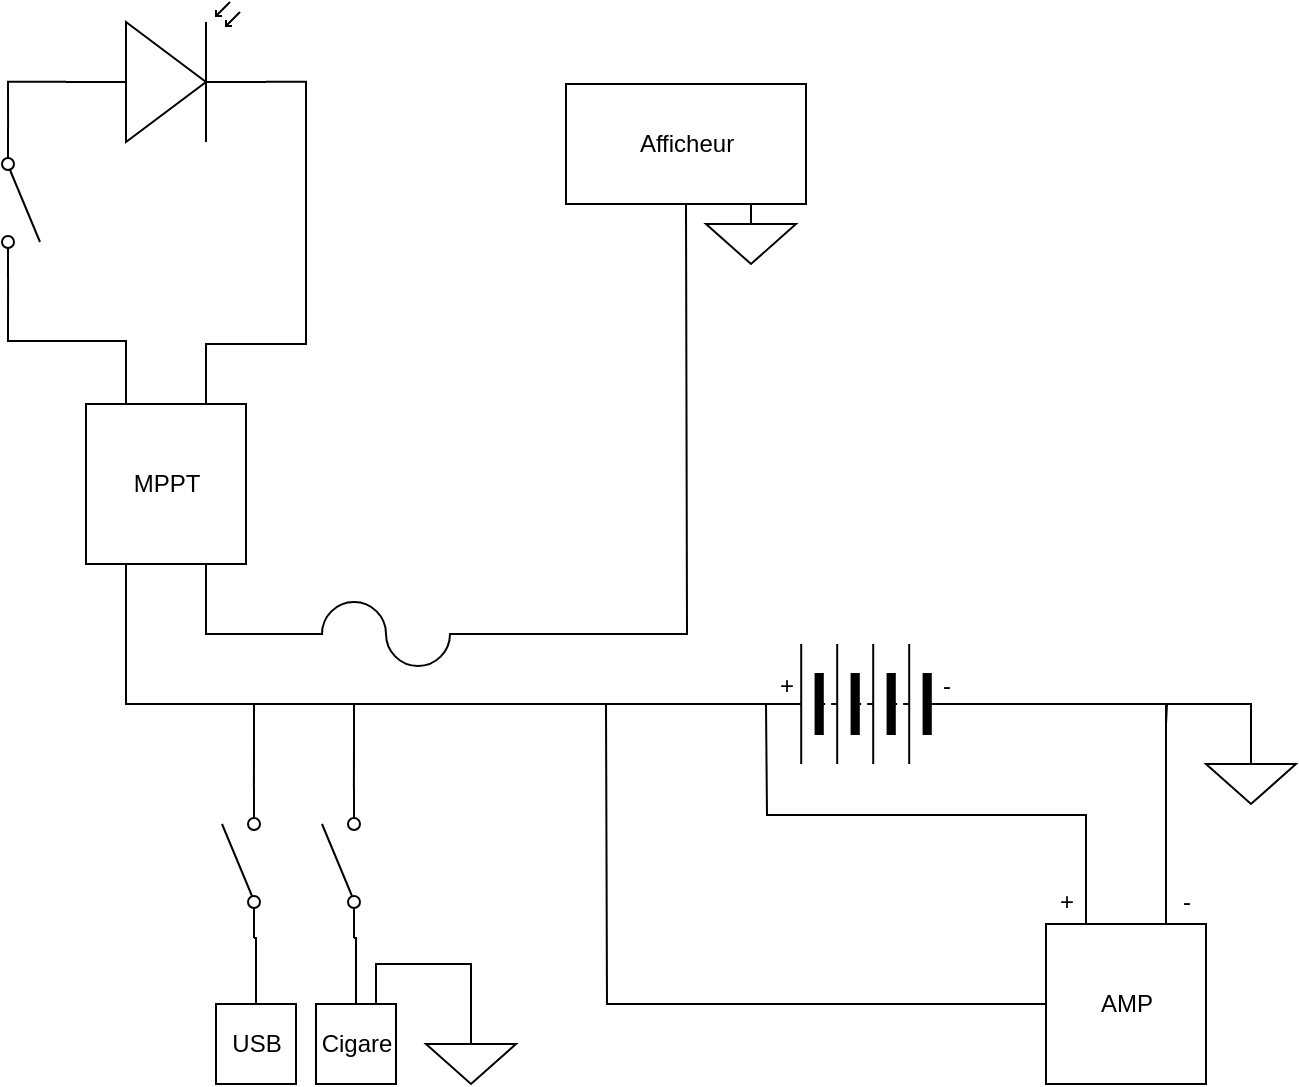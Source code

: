 <mxfile version="16.5.3" type="github">
  <diagram name="Page-1" id="7e0a89b8-554c-2b80-1dc8-d5c74ca68de4">
    <mxGraphModel dx="1221" dy="575" grid="1" gridSize="10" guides="1" tooltips="1" connect="1" arrows="1" fold="1" page="1" pageScale="1" pageWidth="1100" pageHeight="850" background="none" math="0" shadow="0">
      <root>
        <mxCell id="0" />
        <mxCell id="1" parent="0" />
        <mxCell id="dAI_cPTfXzYiM6lSYVh0-21" style="edgeStyle=orthogonalEdgeStyle;rounded=0;orthogonalLoop=1;jettySize=auto;html=1;exitX=1;exitY=0.57;exitDx=0;exitDy=0;exitPerimeter=0;endArrow=none;endFill=0;entryX=0.75;entryY=0;entryDx=0;entryDy=0;" edge="1" parent="1" source="dAI_cPTfXzYiM6lSYVh0-9" target="dAI_cPTfXzYiM6lSYVh0-20">
          <mxGeometry relative="1" as="geometry">
            <mxPoint x="140" y="190" as="targetPoint" />
            <Array as="points">
              <mxPoint x="190" y="59" />
              <mxPoint x="190" y="190" />
              <mxPoint x="140" y="190" />
            </Array>
          </mxGeometry>
        </mxCell>
        <mxCell id="dAI_cPTfXzYiM6lSYVh0-9" value="" style="verticalLabelPosition=bottom;shadow=0;dashed=0;align=center;html=1;verticalAlign=top;shape=mxgraph.electrical.opto_electronics.photodiode;pointerEvents=1;" vertex="1" parent="1">
          <mxGeometry x="70" y="19" width="100" height="70" as="geometry" />
        </mxCell>
        <mxCell id="dAI_cPTfXzYiM6lSYVh0-24" style="edgeStyle=orthogonalEdgeStyle;rounded=0;orthogonalLoop=1;jettySize=auto;html=1;exitX=0;exitY=0.5;exitDx=0;exitDy=0;exitPerimeter=0;entryX=0.75;entryY=1;entryDx=0;entryDy=0;endArrow=none;endFill=0;" edge="1" parent="1" source="dAI_cPTfXzYiM6lSYVh0-10" target="dAI_cPTfXzYiM6lSYVh0-20">
          <mxGeometry relative="1" as="geometry" />
        </mxCell>
        <mxCell id="dAI_cPTfXzYiM6lSYVh0-25" style="edgeStyle=orthogonalEdgeStyle;rounded=0;orthogonalLoop=1;jettySize=auto;html=1;exitX=1;exitY=0.5;exitDx=0;exitDy=0;exitPerimeter=0;endArrow=none;endFill=0;" edge="1" parent="1" source="dAI_cPTfXzYiM6lSYVh0-10">
          <mxGeometry relative="1" as="geometry">
            <mxPoint x="380" y="120" as="targetPoint" />
          </mxGeometry>
        </mxCell>
        <mxCell id="dAI_cPTfXzYiM6lSYVh0-10" value="" style="pointerEvents=1;verticalLabelPosition=bottom;shadow=0;dashed=0;align=center;html=1;verticalAlign=top;shape=mxgraph.electrical.miscellaneous.fuse_4;" vertex="1" parent="1">
          <mxGeometry x="180" y="319" width="100" height="32" as="geometry" />
        </mxCell>
        <mxCell id="dAI_cPTfXzYiM6lSYVh0-54" style="edgeStyle=orthogonalEdgeStyle;rounded=0;orthogonalLoop=1;jettySize=auto;html=1;exitX=1;exitY=0.5;exitDx=0;exitDy=0;entryX=0.25;entryY=1;entryDx=0;entryDy=0;endArrow=none;endFill=0;" edge="1" parent="1" source="dAI_cPTfXzYiM6lSYVh0-12" target="dAI_cPTfXzYiM6lSYVh0-20">
          <mxGeometry relative="1" as="geometry" />
        </mxCell>
        <mxCell id="dAI_cPTfXzYiM6lSYVh0-55" style="edgeStyle=orthogonalEdgeStyle;rounded=0;orthogonalLoop=1;jettySize=auto;html=1;exitX=0;exitY=0.5;exitDx=0;exitDy=0;entryX=0.75;entryY=0;entryDx=0;entryDy=0;endArrow=none;endFill=0;" edge="1" parent="1" source="dAI_cPTfXzYiM6lSYVh0-12" target="dAI_cPTfXzYiM6lSYVh0-51">
          <mxGeometry relative="1" as="geometry" />
        </mxCell>
        <mxCell id="dAI_cPTfXzYiM6lSYVh0-12" value="" style="pointerEvents=1;verticalLabelPosition=bottom;shadow=0;dashed=0;align=center;html=1;verticalAlign=top;shape=mxgraph.electrical.miscellaneous.batteryStack;rotation=-180;" vertex="1" parent="1">
          <mxGeometry x="420" y="340" width="100" height="60" as="geometry" />
        </mxCell>
        <mxCell id="dAI_cPTfXzYiM6lSYVh0-19" style="edgeStyle=orthogonalEdgeStyle;rounded=0;orthogonalLoop=1;jettySize=auto;html=1;exitX=0;exitY=0.84;exitDx=0;exitDy=0;exitPerimeter=0;entryX=0;entryY=0.57;entryDx=0;entryDy=0;entryPerimeter=0;endArrow=none;endFill=0;" edge="1" parent="1" source="dAI_cPTfXzYiM6lSYVh0-13" target="dAI_cPTfXzYiM6lSYVh0-9">
          <mxGeometry relative="1" as="geometry">
            <Array as="points">
              <mxPoint x="41" y="59" />
            </Array>
          </mxGeometry>
        </mxCell>
        <mxCell id="dAI_cPTfXzYiM6lSYVh0-22" style="edgeStyle=orthogonalEdgeStyle;rounded=0;orthogonalLoop=1;jettySize=auto;html=1;exitX=1;exitY=0.84;exitDx=0;exitDy=0;exitPerimeter=0;entryX=0.25;entryY=0;entryDx=0;entryDy=0;endArrow=none;endFill=0;" edge="1" parent="1" source="dAI_cPTfXzYiM6lSYVh0-13" target="dAI_cPTfXzYiM6lSYVh0-20">
          <mxGeometry relative="1" as="geometry" />
        </mxCell>
        <mxCell id="dAI_cPTfXzYiM6lSYVh0-13" value="" style="pointerEvents=1;verticalLabelPosition=bottom;shadow=0;dashed=0;align=center;html=1;verticalAlign=top;shape=mxgraph.electrical.electro-mechanical.simple_switch;rotation=90;" vertex="1" parent="1">
          <mxGeometry x="10" y="110" width="75" height="19" as="geometry" />
        </mxCell>
        <mxCell id="dAI_cPTfXzYiM6lSYVh0-20" value="" style="whiteSpace=wrap;html=1;aspect=fixed;" vertex="1" parent="1">
          <mxGeometry x="80" y="220" width="80" height="80" as="geometry" />
        </mxCell>
        <mxCell id="dAI_cPTfXzYiM6lSYVh0-23" value="MPPT" style="text;html=1;resizable=0;autosize=1;align=center;verticalAlign=middle;points=[];fillColor=none;strokeColor=none;rounded=0;" vertex="1" parent="1">
          <mxGeometry x="95" y="250" width="50" height="20" as="geometry" />
        </mxCell>
        <mxCell id="dAI_cPTfXzYiM6lSYVh0-26" value="" style="rounded=0;whiteSpace=wrap;html=1;" vertex="1" parent="1">
          <mxGeometry x="320" y="60" width="120" height="60" as="geometry" />
        </mxCell>
        <mxCell id="dAI_cPTfXzYiM6lSYVh0-27" value="Afficheur" style="text;html=1;resizable=0;autosize=1;align=center;verticalAlign=middle;points=[];fillColor=none;strokeColor=none;rounded=0;" vertex="1" parent="1">
          <mxGeometry x="350" y="80" width="60" height="20" as="geometry" />
        </mxCell>
        <mxCell id="dAI_cPTfXzYiM6lSYVh0-37" style="edgeStyle=orthogonalEdgeStyle;rounded=0;orthogonalLoop=1;jettySize=auto;html=1;exitX=1;exitY=0.84;exitDx=0;exitDy=0;exitPerimeter=0;endArrow=none;endFill=0;" edge="1" parent="1" source="dAI_cPTfXzYiM6lSYVh0-34">
          <mxGeometry relative="1" as="geometry">
            <mxPoint x="214" y="370" as="targetPoint" />
          </mxGeometry>
        </mxCell>
        <mxCell id="dAI_cPTfXzYiM6lSYVh0-45" style="edgeStyle=orthogonalEdgeStyle;rounded=0;orthogonalLoop=1;jettySize=auto;html=1;exitX=0;exitY=0.84;exitDx=0;exitDy=0;exitPerimeter=0;entryX=0.5;entryY=0;entryDx=0;entryDy=0;endArrow=none;endFill=0;" edge="1" parent="1" source="dAI_cPTfXzYiM6lSYVh0-34" target="dAI_cPTfXzYiM6lSYVh0-40">
          <mxGeometry relative="1" as="geometry" />
        </mxCell>
        <mxCell id="dAI_cPTfXzYiM6lSYVh0-34" value="" style="pointerEvents=1;verticalLabelPosition=bottom;shadow=0;dashed=0;align=center;html=1;verticalAlign=top;shape=mxgraph.electrical.electro-mechanical.simple_switch;rotation=-90;" vertex="1" parent="1">
          <mxGeometry x="170" y="440" width="75" height="19" as="geometry" />
        </mxCell>
        <mxCell id="dAI_cPTfXzYiM6lSYVh0-36" style="edgeStyle=orthogonalEdgeStyle;rounded=0;orthogonalLoop=1;jettySize=auto;html=1;exitX=1;exitY=0.84;exitDx=0;exitDy=0;exitPerimeter=0;endArrow=none;endFill=0;" edge="1" parent="1" source="dAI_cPTfXzYiM6lSYVh0-35">
          <mxGeometry relative="1" as="geometry">
            <mxPoint x="164" y="370" as="targetPoint" />
          </mxGeometry>
        </mxCell>
        <mxCell id="dAI_cPTfXzYiM6lSYVh0-44" style="edgeStyle=orthogonalEdgeStyle;rounded=0;orthogonalLoop=1;jettySize=auto;html=1;exitX=0;exitY=0.84;exitDx=0;exitDy=0;exitPerimeter=0;entryX=0.5;entryY=0;entryDx=0;entryDy=0;endArrow=none;endFill=0;" edge="1" parent="1" source="dAI_cPTfXzYiM6lSYVh0-35" target="dAI_cPTfXzYiM6lSYVh0-39">
          <mxGeometry relative="1" as="geometry">
            <Array as="points">
              <mxPoint x="165" y="487" />
            </Array>
          </mxGeometry>
        </mxCell>
        <mxCell id="dAI_cPTfXzYiM6lSYVh0-35" value="" style="pointerEvents=1;verticalLabelPosition=bottom;shadow=0;dashed=0;align=center;html=1;verticalAlign=top;shape=mxgraph.electrical.electro-mechanical.simple_switch;rotation=-90;" vertex="1" parent="1">
          <mxGeometry x="120" y="440" width="75" height="19" as="geometry" />
        </mxCell>
        <mxCell id="dAI_cPTfXzYiM6lSYVh0-39" value="" style="whiteSpace=wrap;html=1;aspect=fixed;" vertex="1" parent="1">
          <mxGeometry x="145" y="520" width="40" height="40" as="geometry" />
        </mxCell>
        <mxCell id="dAI_cPTfXzYiM6lSYVh0-40" value="" style="whiteSpace=wrap;html=1;aspect=fixed;" vertex="1" parent="1">
          <mxGeometry x="195" y="520" width="40" height="40" as="geometry" />
        </mxCell>
        <mxCell id="dAI_cPTfXzYiM6lSYVh0-46" value="USB" style="text;html=1;resizable=0;autosize=1;align=center;verticalAlign=middle;points=[];fillColor=none;strokeColor=none;rounded=0;" vertex="1" parent="1">
          <mxGeometry x="145" y="530" width="40" height="20" as="geometry" />
        </mxCell>
        <mxCell id="dAI_cPTfXzYiM6lSYVh0-47" value="Cigare" style="text;html=1;resizable=0;autosize=1;align=center;verticalAlign=middle;points=[];fillColor=none;strokeColor=none;rounded=0;" vertex="1" parent="1">
          <mxGeometry x="190" y="530" width="50" height="20" as="geometry" />
        </mxCell>
        <mxCell id="dAI_cPTfXzYiM6lSYVh0-52" style="edgeStyle=orthogonalEdgeStyle;rounded=0;orthogonalLoop=1;jettySize=auto;html=1;exitX=0;exitY=0.5;exitDx=0;exitDy=0;endArrow=none;endFill=0;" edge="1" parent="1" source="dAI_cPTfXzYiM6lSYVh0-51">
          <mxGeometry relative="1" as="geometry">
            <mxPoint x="340" y="370" as="targetPoint" />
          </mxGeometry>
        </mxCell>
        <mxCell id="dAI_cPTfXzYiM6lSYVh0-53" style="edgeStyle=orthogonalEdgeStyle;rounded=0;orthogonalLoop=1;jettySize=auto;html=1;exitX=0.25;exitY=0;exitDx=0;exitDy=0;endArrow=none;endFill=0;" edge="1" parent="1" source="dAI_cPTfXzYiM6lSYVh0-51">
          <mxGeometry relative="1" as="geometry">
            <mxPoint x="420" y="370" as="targetPoint" />
          </mxGeometry>
        </mxCell>
        <mxCell id="dAI_cPTfXzYiM6lSYVh0-51" value="" style="whiteSpace=wrap;html=1;aspect=fixed;" vertex="1" parent="1">
          <mxGeometry x="560" y="480" width="80" height="80" as="geometry" />
        </mxCell>
        <mxCell id="dAI_cPTfXzYiM6lSYVh0-56" value="AMP" style="text;html=1;resizable=0;autosize=1;align=center;verticalAlign=middle;points=[];fillColor=none;strokeColor=none;rounded=0;" vertex="1" parent="1">
          <mxGeometry x="580" y="510" width="40" height="20" as="geometry" />
        </mxCell>
        <mxCell id="dAI_cPTfXzYiM6lSYVh0-57" value="+" style="text;html=1;resizable=0;autosize=1;align=center;verticalAlign=middle;points=[];fillColor=none;strokeColor=none;rounded=0;" vertex="1" parent="1">
          <mxGeometry x="560" y="459" width="20" height="20" as="geometry" />
        </mxCell>
        <mxCell id="dAI_cPTfXzYiM6lSYVh0-58" value="-" style="text;html=1;resizable=0;autosize=1;align=center;verticalAlign=middle;points=[];fillColor=none;strokeColor=none;rounded=0;" vertex="1" parent="1">
          <mxGeometry x="620" y="459" width="20" height="20" as="geometry" />
        </mxCell>
        <mxCell id="dAI_cPTfXzYiM6lSYVh0-59" value="+" style="text;html=1;resizable=0;autosize=1;align=center;verticalAlign=middle;points=[];fillColor=none;strokeColor=none;rounded=0;" vertex="1" parent="1">
          <mxGeometry x="420" y="351" width="20" height="20" as="geometry" />
        </mxCell>
        <mxCell id="dAI_cPTfXzYiM6lSYVh0-60" value="-" style="text;html=1;resizable=0;autosize=1;align=center;verticalAlign=middle;points=[];fillColor=none;strokeColor=none;rounded=0;" vertex="1" parent="1">
          <mxGeometry x="500" y="351" width="20" height="20" as="geometry" />
        </mxCell>
        <mxCell id="dAI_cPTfXzYiM6lSYVh0-62" style="edgeStyle=orthogonalEdgeStyle;rounded=0;orthogonalLoop=1;jettySize=auto;html=1;exitX=0.5;exitY=0;exitDx=0;exitDy=0;exitPerimeter=0;entryX=0.75;entryY=0;entryDx=0;entryDy=0;endArrow=none;endFill=0;" edge="1" parent="1" source="dAI_cPTfXzYiM6lSYVh0-61" target="dAI_cPTfXzYiM6lSYVh0-40">
          <mxGeometry relative="1" as="geometry" />
        </mxCell>
        <mxCell id="dAI_cPTfXzYiM6lSYVh0-61" value="" style="pointerEvents=1;verticalLabelPosition=bottom;shadow=0;dashed=0;align=center;html=1;verticalAlign=top;shape=mxgraph.electrical.signal_sources.signal_ground;" vertex="1" parent="1">
          <mxGeometry x="250" y="530" width="45" height="30" as="geometry" />
        </mxCell>
        <mxCell id="dAI_cPTfXzYiM6lSYVh0-65" style="edgeStyle=orthogonalEdgeStyle;rounded=0;orthogonalLoop=1;jettySize=auto;html=1;exitX=0.5;exitY=0;exitDx=0;exitDy=0;exitPerimeter=0;endArrow=none;endFill=0;" edge="1" parent="1" source="dAI_cPTfXzYiM6lSYVh0-63">
          <mxGeometry relative="1" as="geometry">
            <mxPoint x="620" y="380" as="targetPoint" />
          </mxGeometry>
        </mxCell>
        <mxCell id="dAI_cPTfXzYiM6lSYVh0-63" value="" style="pointerEvents=1;verticalLabelPosition=bottom;shadow=0;dashed=0;align=center;html=1;verticalAlign=top;shape=mxgraph.electrical.signal_sources.signal_ground;" vertex="1" parent="1">
          <mxGeometry x="640" y="390" width="45" height="30" as="geometry" />
        </mxCell>
        <mxCell id="dAI_cPTfXzYiM6lSYVh0-66" value="" style="pointerEvents=1;verticalLabelPosition=bottom;shadow=0;dashed=0;align=center;html=1;verticalAlign=top;shape=mxgraph.electrical.signal_sources.signal_ground;" vertex="1" parent="1">
          <mxGeometry x="390" y="120" width="45" height="30" as="geometry" />
        </mxCell>
      </root>
    </mxGraphModel>
  </diagram>
</mxfile>
